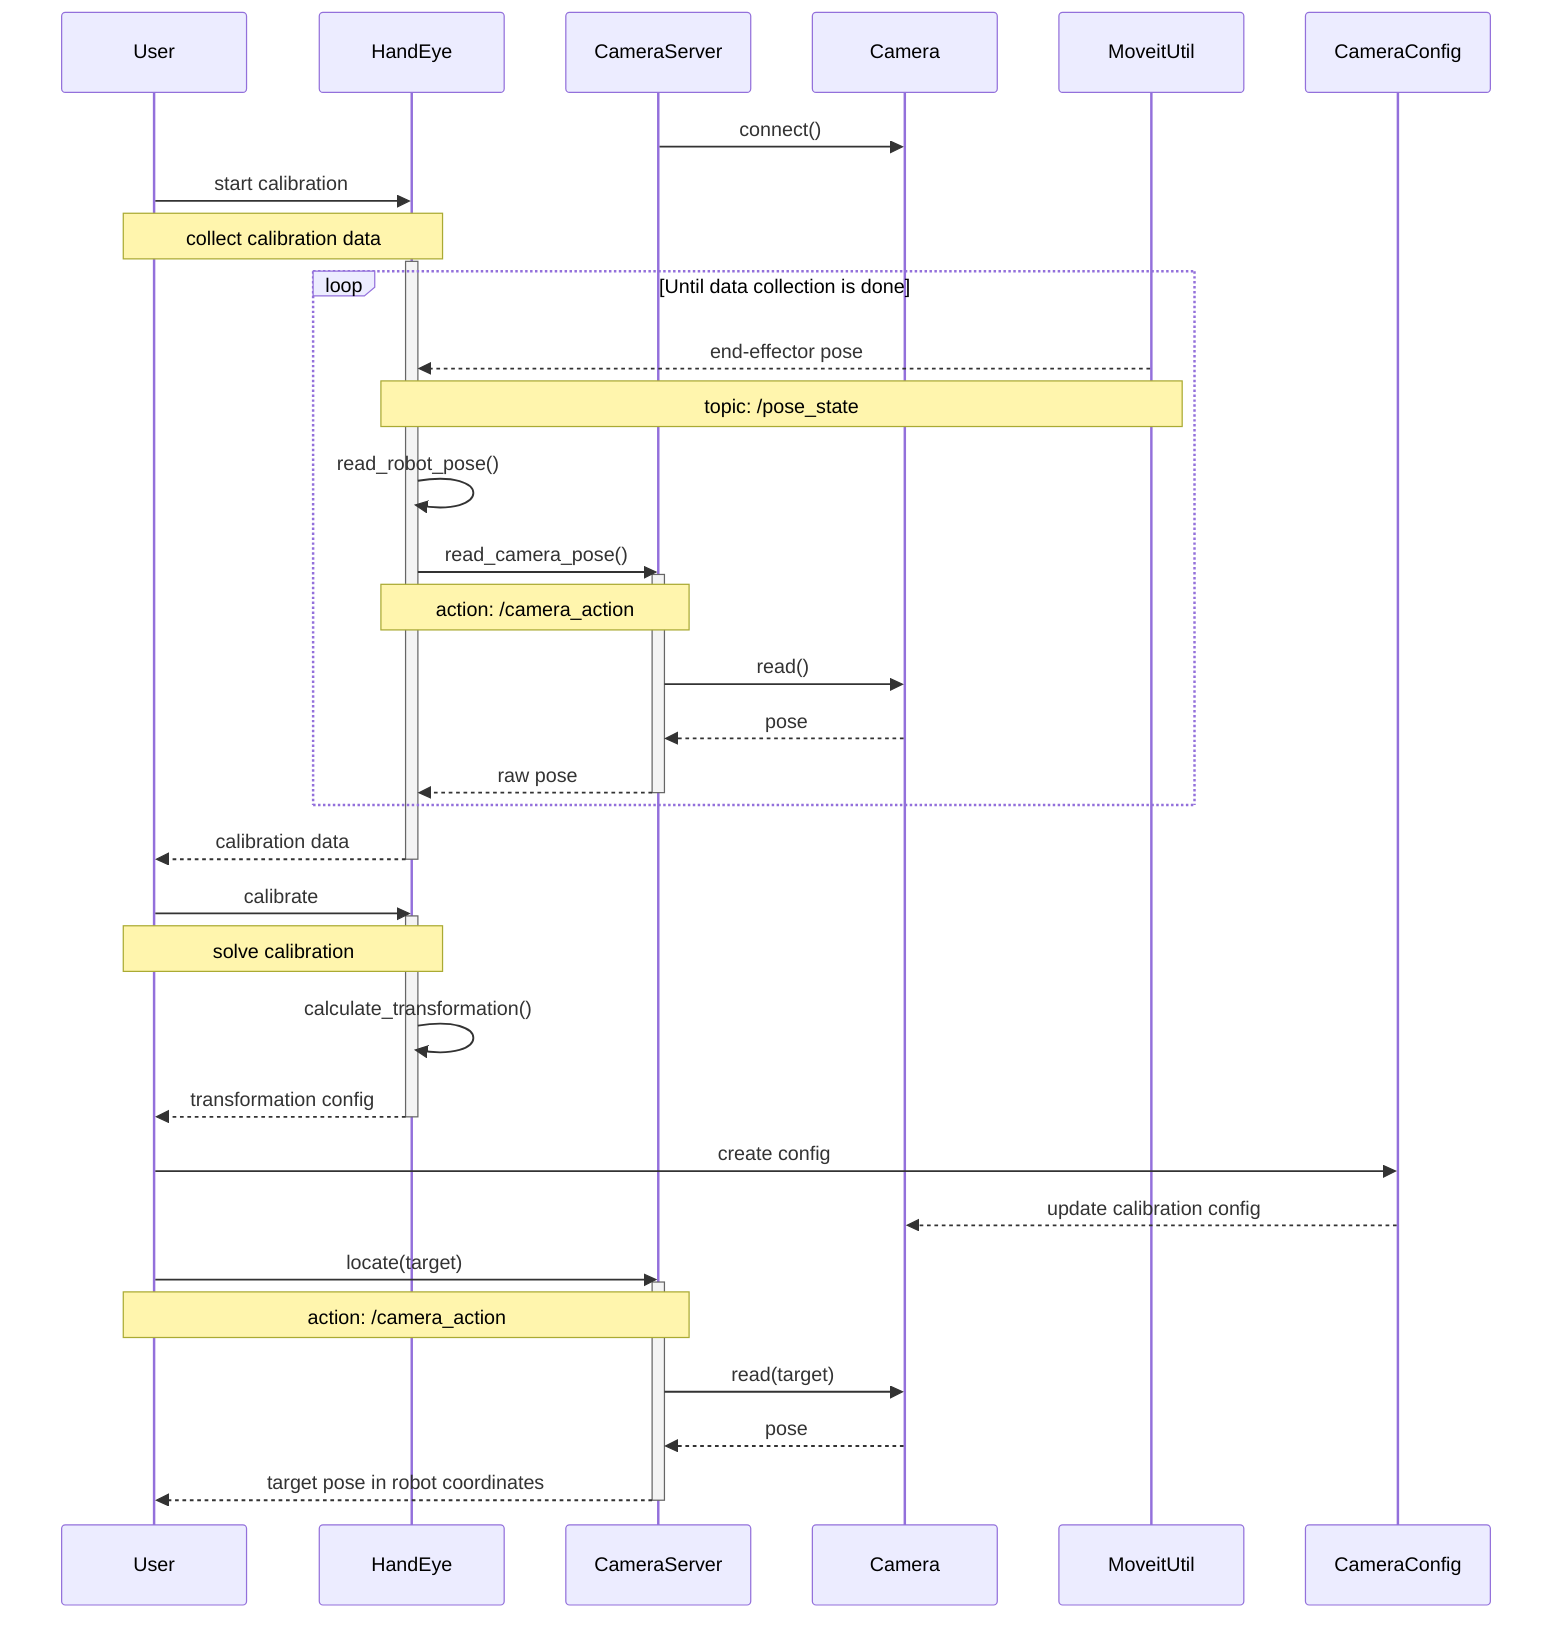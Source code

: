 sequenceDiagram
    participant User
    participant HandEye
    %% participant DataCollection
    participant CameraServer
    participant Camera
    participant MoveitUtil


    CameraServer->>Camera: connect()
    User->>HandEye: start calibration
    Note over User, HandEye: collect calibration data
    activate HandEye
    loop Until data collection is done
        MoveitUtil-->>HandEye: end-effector pose
        Note over MoveitUtil, HandEye: topic: /pose_state
        HandEye->>HandEye: read_robot_pose()
        HandEye->>CameraServer: read_camera_pose()
        activate CameraServer
        Note over HandEye, CameraServer: action: /camera_action
        %% CameraServer->>Camera: switch_job()
        CameraServer->>Camera: read()
        Camera-->>CameraServer: pose
        CameraServer-->>HandEye: raw pose
        deactivate CameraServer
        %% HandEye->>HandEye: read_camera_pose()
    end
    HandEye-->>User: calibration data
    deactivate HandEye

    User->>HandEye: calibrate
    activate HandEye
    Note over User, HandEye: solve calibration
    %% HandEye->>HandEye: solve()
    HandEye->>HandEye: calculate_transformation()
    HandEye-->>User: transformation config
    deactivate HandEye

    User->>CameraConfig: create config
    CameraConfig-->>Camera: update calibration config

    User->>CameraServer: locate(target)
    activate CameraServer
    Note over User, CameraServer: action: /camera_action
    CameraServer->>Camera: read(target)
    Camera-->>CameraServer: pose
    CameraServer-->>User: target pose in robot coordinates
    deactivate CameraServer